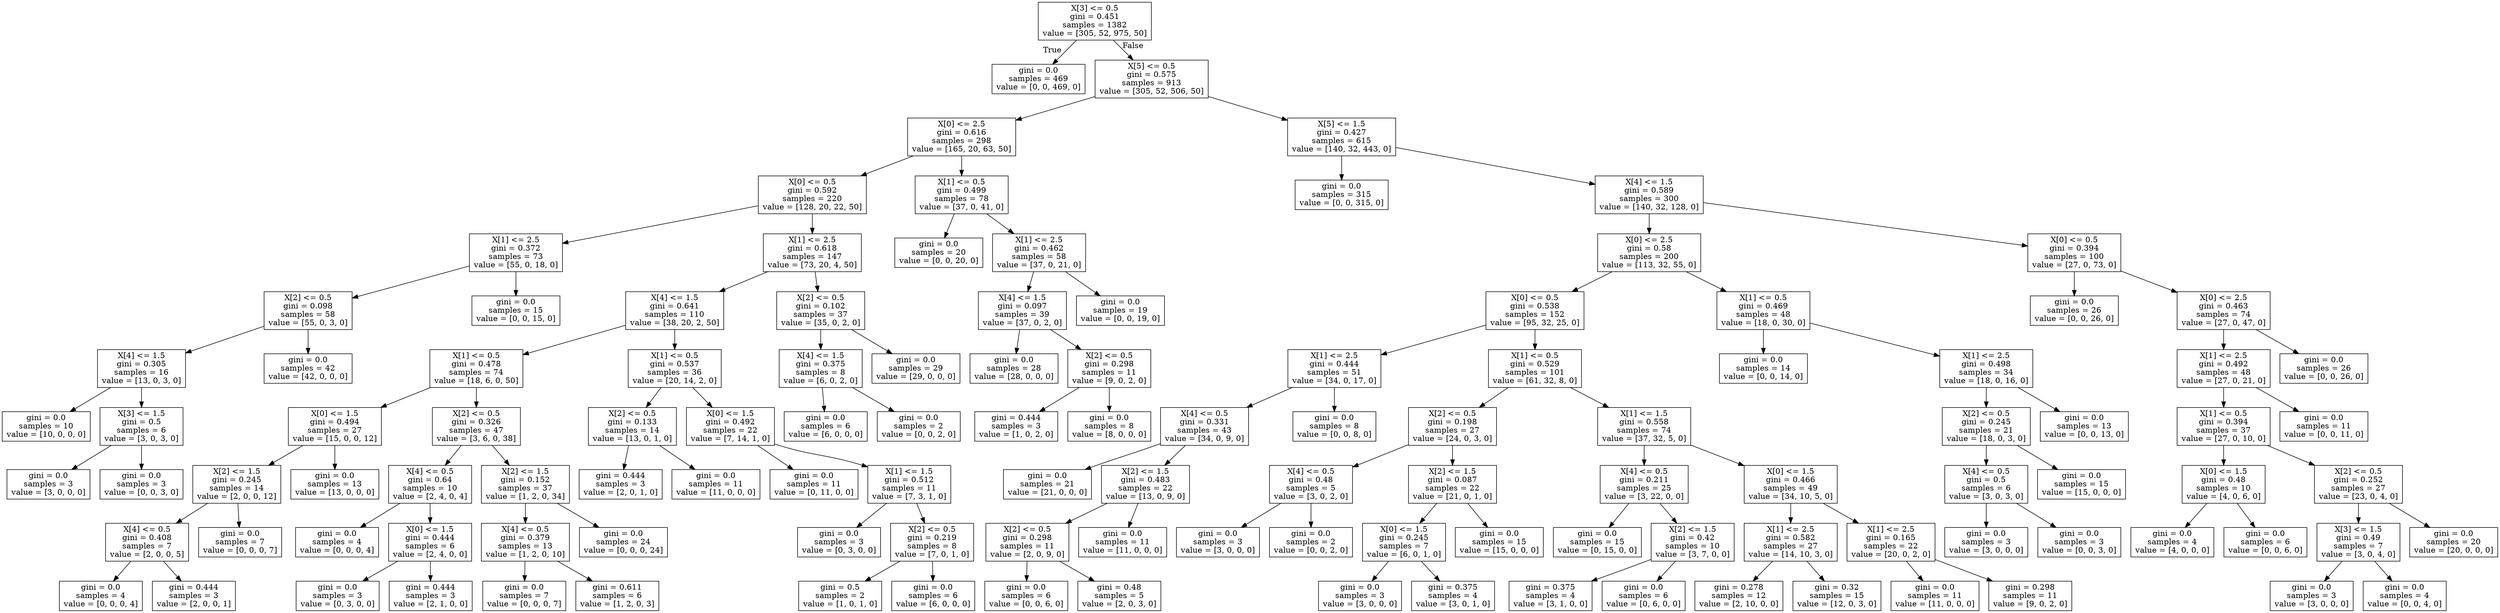 digraph Tree {
node [shape=box] ;
0 [label="X[3] <= 0.5\ngini = 0.451\nsamples = 1382\nvalue = [305, 52, 975, 50]"] ;
1 [label="gini = 0.0\nsamples = 469\nvalue = [0, 0, 469, 0]"] ;
0 -> 1 [labeldistance=2.5, labelangle=45, headlabel="True"] ;
2 [label="X[5] <= 0.5\ngini = 0.575\nsamples = 913\nvalue = [305, 52, 506, 50]"] ;
0 -> 2 [labeldistance=2.5, labelangle=-45, headlabel="False"] ;
3 [label="X[0] <= 2.5\ngini = 0.616\nsamples = 298\nvalue = [165, 20, 63, 50]"] ;
2 -> 3 ;
4 [label="X[0] <= 0.5\ngini = 0.592\nsamples = 220\nvalue = [128, 20, 22, 50]"] ;
3 -> 4 ;
5 [label="X[1] <= 2.5\ngini = 0.372\nsamples = 73\nvalue = [55, 0, 18, 0]"] ;
4 -> 5 ;
6 [label="X[2] <= 0.5\ngini = 0.098\nsamples = 58\nvalue = [55, 0, 3, 0]"] ;
5 -> 6 ;
7 [label="X[4] <= 1.5\ngini = 0.305\nsamples = 16\nvalue = [13, 0, 3, 0]"] ;
6 -> 7 ;
8 [label="gini = 0.0\nsamples = 10\nvalue = [10, 0, 0, 0]"] ;
7 -> 8 ;
9 [label="X[3] <= 1.5\ngini = 0.5\nsamples = 6\nvalue = [3, 0, 3, 0]"] ;
7 -> 9 ;
10 [label="gini = 0.0\nsamples = 3\nvalue = [3, 0, 0, 0]"] ;
9 -> 10 ;
11 [label="gini = 0.0\nsamples = 3\nvalue = [0, 0, 3, 0]"] ;
9 -> 11 ;
12 [label="gini = 0.0\nsamples = 42\nvalue = [42, 0, 0, 0]"] ;
6 -> 12 ;
13 [label="gini = 0.0\nsamples = 15\nvalue = [0, 0, 15, 0]"] ;
5 -> 13 ;
14 [label="X[1] <= 2.5\ngini = 0.618\nsamples = 147\nvalue = [73, 20, 4, 50]"] ;
4 -> 14 ;
15 [label="X[4] <= 1.5\ngini = 0.641\nsamples = 110\nvalue = [38, 20, 2, 50]"] ;
14 -> 15 ;
16 [label="X[1] <= 0.5\ngini = 0.478\nsamples = 74\nvalue = [18, 6, 0, 50]"] ;
15 -> 16 ;
17 [label="X[0] <= 1.5\ngini = 0.494\nsamples = 27\nvalue = [15, 0, 0, 12]"] ;
16 -> 17 ;
18 [label="X[2] <= 1.5\ngini = 0.245\nsamples = 14\nvalue = [2, 0, 0, 12]"] ;
17 -> 18 ;
19 [label="X[4] <= 0.5\ngini = 0.408\nsamples = 7\nvalue = [2, 0, 0, 5]"] ;
18 -> 19 ;
20 [label="gini = 0.0\nsamples = 4\nvalue = [0, 0, 0, 4]"] ;
19 -> 20 ;
21 [label="gini = 0.444\nsamples = 3\nvalue = [2, 0, 0, 1]"] ;
19 -> 21 ;
22 [label="gini = 0.0\nsamples = 7\nvalue = [0, 0, 0, 7]"] ;
18 -> 22 ;
23 [label="gini = 0.0\nsamples = 13\nvalue = [13, 0, 0, 0]"] ;
17 -> 23 ;
24 [label="X[2] <= 0.5\ngini = 0.326\nsamples = 47\nvalue = [3, 6, 0, 38]"] ;
16 -> 24 ;
25 [label="X[4] <= 0.5\ngini = 0.64\nsamples = 10\nvalue = [2, 4, 0, 4]"] ;
24 -> 25 ;
26 [label="gini = 0.0\nsamples = 4\nvalue = [0, 0, 0, 4]"] ;
25 -> 26 ;
27 [label="X[0] <= 1.5\ngini = 0.444\nsamples = 6\nvalue = [2, 4, 0, 0]"] ;
25 -> 27 ;
28 [label="gini = 0.0\nsamples = 3\nvalue = [0, 3, 0, 0]"] ;
27 -> 28 ;
29 [label="gini = 0.444\nsamples = 3\nvalue = [2, 1, 0, 0]"] ;
27 -> 29 ;
30 [label="X[2] <= 1.5\ngini = 0.152\nsamples = 37\nvalue = [1, 2, 0, 34]"] ;
24 -> 30 ;
31 [label="X[4] <= 0.5\ngini = 0.379\nsamples = 13\nvalue = [1, 2, 0, 10]"] ;
30 -> 31 ;
32 [label="gini = 0.0\nsamples = 7\nvalue = [0, 0, 0, 7]"] ;
31 -> 32 ;
33 [label="gini = 0.611\nsamples = 6\nvalue = [1, 2, 0, 3]"] ;
31 -> 33 ;
34 [label="gini = 0.0\nsamples = 24\nvalue = [0, 0, 0, 24]"] ;
30 -> 34 ;
35 [label="X[1] <= 0.5\ngini = 0.537\nsamples = 36\nvalue = [20, 14, 2, 0]"] ;
15 -> 35 ;
36 [label="X[2] <= 0.5\ngini = 0.133\nsamples = 14\nvalue = [13, 0, 1, 0]"] ;
35 -> 36 ;
37 [label="gini = 0.444\nsamples = 3\nvalue = [2, 0, 1, 0]"] ;
36 -> 37 ;
38 [label="gini = 0.0\nsamples = 11\nvalue = [11, 0, 0, 0]"] ;
36 -> 38 ;
39 [label="X[0] <= 1.5\ngini = 0.492\nsamples = 22\nvalue = [7, 14, 1, 0]"] ;
35 -> 39 ;
40 [label="gini = 0.0\nsamples = 11\nvalue = [0, 11, 0, 0]"] ;
39 -> 40 ;
41 [label="X[1] <= 1.5\ngini = 0.512\nsamples = 11\nvalue = [7, 3, 1, 0]"] ;
39 -> 41 ;
42 [label="gini = 0.0\nsamples = 3\nvalue = [0, 3, 0, 0]"] ;
41 -> 42 ;
43 [label="X[2] <= 0.5\ngini = 0.219\nsamples = 8\nvalue = [7, 0, 1, 0]"] ;
41 -> 43 ;
44 [label="gini = 0.5\nsamples = 2\nvalue = [1, 0, 1, 0]"] ;
43 -> 44 ;
45 [label="gini = 0.0\nsamples = 6\nvalue = [6, 0, 0, 0]"] ;
43 -> 45 ;
46 [label="X[2] <= 0.5\ngini = 0.102\nsamples = 37\nvalue = [35, 0, 2, 0]"] ;
14 -> 46 ;
47 [label="X[4] <= 1.5\ngini = 0.375\nsamples = 8\nvalue = [6, 0, 2, 0]"] ;
46 -> 47 ;
48 [label="gini = 0.0\nsamples = 6\nvalue = [6, 0, 0, 0]"] ;
47 -> 48 ;
49 [label="gini = 0.0\nsamples = 2\nvalue = [0, 0, 2, 0]"] ;
47 -> 49 ;
50 [label="gini = 0.0\nsamples = 29\nvalue = [29, 0, 0, 0]"] ;
46 -> 50 ;
51 [label="X[1] <= 0.5\ngini = 0.499\nsamples = 78\nvalue = [37, 0, 41, 0]"] ;
3 -> 51 ;
52 [label="gini = 0.0\nsamples = 20\nvalue = [0, 0, 20, 0]"] ;
51 -> 52 ;
53 [label="X[1] <= 2.5\ngini = 0.462\nsamples = 58\nvalue = [37, 0, 21, 0]"] ;
51 -> 53 ;
54 [label="X[4] <= 1.5\ngini = 0.097\nsamples = 39\nvalue = [37, 0, 2, 0]"] ;
53 -> 54 ;
55 [label="gini = 0.0\nsamples = 28\nvalue = [28, 0, 0, 0]"] ;
54 -> 55 ;
56 [label="X[2] <= 0.5\ngini = 0.298\nsamples = 11\nvalue = [9, 0, 2, 0]"] ;
54 -> 56 ;
57 [label="gini = 0.444\nsamples = 3\nvalue = [1, 0, 2, 0]"] ;
56 -> 57 ;
58 [label="gini = 0.0\nsamples = 8\nvalue = [8, 0, 0, 0]"] ;
56 -> 58 ;
59 [label="gini = 0.0\nsamples = 19\nvalue = [0, 0, 19, 0]"] ;
53 -> 59 ;
60 [label="X[5] <= 1.5\ngini = 0.427\nsamples = 615\nvalue = [140, 32, 443, 0]"] ;
2 -> 60 ;
61 [label="gini = 0.0\nsamples = 315\nvalue = [0, 0, 315, 0]"] ;
60 -> 61 ;
62 [label="X[4] <= 1.5\ngini = 0.589\nsamples = 300\nvalue = [140, 32, 128, 0]"] ;
60 -> 62 ;
63 [label="X[0] <= 2.5\ngini = 0.58\nsamples = 200\nvalue = [113, 32, 55, 0]"] ;
62 -> 63 ;
64 [label="X[0] <= 0.5\ngini = 0.538\nsamples = 152\nvalue = [95, 32, 25, 0]"] ;
63 -> 64 ;
65 [label="X[1] <= 2.5\ngini = 0.444\nsamples = 51\nvalue = [34, 0, 17, 0]"] ;
64 -> 65 ;
66 [label="X[4] <= 0.5\ngini = 0.331\nsamples = 43\nvalue = [34, 0, 9, 0]"] ;
65 -> 66 ;
67 [label="gini = 0.0\nsamples = 21\nvalue = [21, 0, 0, 0]"] ;
66 -> 67 ;
68 [label="X[2] <= 1.5\ngini = 0.483\nsamples = 22\nvalue = [13, 0, 9, 0]"] ;
66 -> 68 ;
69 [label="X[2] <= 0.5\ngini = 0.298\nsamples = 11\nvalue = [2, 0, 9, 0]"] ;
68 -> 69 ;
70 [label="gini = 0.0\nsamples = 6\nvalue = [0, 0, 6, 0]"] ;
69 -> 70 ;
71 [label="gini = 0.48\nsamples = 5\nvalue = [2, 0, 3, 0]"] ;
69 -> 71 ;
72 [label="gini = 0.0\nsamples = 11\nvalue = [11, 0, 0, 0]"] ;
68 -> 72 ;
73 [label="gini = 0.0\nsamples = 8\nvalue = [0, 0, 8, 0]"] ;
65 -> 73 ;
74 [label="X[1] <= 0.5\ngini = 0.529\nsamples = 101\nvalue = [61, 32, 8, 0]"] ;
64 -> 74 ;
75 [label="X[2] <= 0.5\ngini = 0.198\nsamples = 27\nvalue = [24, 0, 3, 0]"] ;
74 -> 75 ;
76 [label="X[4] <= 0.5\ngini = 0.48\nsamples = 5\nvalue = [3, 0, 2, 0]"] ;
75 -> 76 ;
77 [label="gini = 0.0\nsamples = 3\nvalue = [3, 0, 0, 0]"] ;
76 -> 77 ;
78 [label="gini = 0.0\nsamples = 2\nvalue = [0, 0, 2, 0]"] ;
76 -> 78 ;
79 [label="X[2] <= 1.5\ngini = 0.087\nsamples = 22\nvalue = [21, 0, 1, 0]"] ;
75 -> 79 ;
80 [label="X[0] <= 1.5\ngini = 0.245\nsamples = 7\nvalue = [6, 0, 1, 0]"] ;
79 -> 80 ;
81 [label="gini = 0.0\nsamples = 3\nvalue = [3, 0, 0, 0]"] ;
80 -> 81 ;
82 [label="gini = 0.375\nsamples = 4\nvalue = [3, 0, 1, 0]"] ;
80 -> 82 ;
83 [label="gini = 0.0\nsamples = 15\nvalue = [15, 0, 0, 0]"] ;
79 -> 83 ;
84 [label="X[1] <= 1.5\ngini = 0.558\nsamples = 74\nvalue = [37, 32, 5, 0]"] ;
74 -> 84 ;
85 [label="X[4] <= 0.5\ngini = 0.211\nsamples = 25\nvalue = [3, 22, 0, 0]"] ;
84 -> 85 ;
86 [label="gini = 0.0\nsamples = 15\nvalue = [0, 15, 0, 0]"] ;
85 -> 86 ;
87 [label="X[2] <= 1.5\ngini = 0.42\nsamples = 10\nvalue = [3, 7, 0, 0]"] ;
85 -> 87 ;
88 [label="gini = 0.375\nsamples = 4\nvalue = [3, 1, 0, 0]"] ;
87 -> 88 ;
89 [label="gini = 0.0\nsamples = 6\nvalue = [0, 6, 0, 0]"] ;
87 -> 89 ;
90 [label="X[0] <= 1.5\ngini = 0.466\nsamples = 49\nvalue = [34, 10, 5, 0]"] ;
84 -> 90 ;
91 [label="X[1] <= 2.5\ngini = 0.582\nsamples = 27\nvalue = [14, 10, 3, 0]"] ;
90 -> 91 ;
92 [label="gini = 0.278\nsamples = 12\nvalue = [2, 10, 0, 0]"] ;
91 -> 92 ;
93 [label="gini = 0.32\nsamples = 15\nvalue = [12, 0, 3, 0]"] ;
91 -> 93 ;
94 [label="X[1] <= 2.5\ngini = 0.165\nsamples = 22\nvalue = [20, 0, 2, 0]"] ;
90 -> 94 ;
95 [label="gini = 0.0\nsamples = 11\nvalue = [11, 0, 0, 0]"] ;
94 -> 95 ;
96 [label="gini = 0.298\nsamples = 11\nvalue = [9, 0, 2, 0]"] ;
94 -> 96 ;
97 [label="X[1] <= 0.5\ngini = 0.469\nsamples = 48\nvalue = [18, 0, 30, 0]"] ;
63 -> 97 ;
98 [label="gini = 0.0\nsamples = 14\nvalue = [0, 0, 14, 0]"] ;
97 -> 98 ;
99 [label="X[1] <= 2.5\ngini = 0.498\nsamples = 34\nvalue = [18, 0, 16, 0]"] ;
97 -> 99 ;
100 [label="X[2] <= 0.5\ngini = 0.245\nsamples = 21\nvalue = [18, 0, 3, 0]"] ;
99 -> 100 ;
101 [label="X[4] <= 0.5\ngini = 0.5\nsamples = 6\nvalue = [3, 0, 3, 0]"] ;
100 -> 101 ;
102 [label="gini = 0.0\nsamples = 3\nvalue = [3, 0, 0, 0]"] ;
101 -> 102 ;
103 [label="gini = 0.0\nsamples = 3\nvalue = [0, 0, 3, 0]"] ;
101 -> 103 ;
104 [label="gini = 0.0\nsamples = 15\nvalue = [15, 0, 0, 0]"] ;
100 -> 104 ;
105 [label="gini = 0.0\nsamples = 13\nvalue = [0, 0, 13, 0]"] ;
99 -> 105 ;
106 [label="X[0] <= 0.5\ngini = 0.394\nsamples = 100\nvalue = [27, 0, 73, 0]"] ;
62 -> 106 ;
107 [label="gini = 0.0\nsamples = 26\nvalue = [0, 0, 26, 0]"] ;
106 -> 107 ;
108 [label="X[0] <= 2.5\ngini = 0.463\nsamples = 74\nvalue = [27, 0, 47, 0]"] ;
106 -> 108 ;
109 [label="X[1] <= 2.5\ngini = 0.492\nsamples = 48\nvalue = [27, 0, 21, 0]"] ;
108 -> 109 ;
110 [label="X[1] <= 0.5\ngini = 0.394\nsamples = 37\nvalue = [27, 0, 10, 0]"] ;
109 -> 110 ;
111 [label="X[0] <= 1.5\ngini = 0.48\nsamples = 10\nvalue = [4, 0, 6, 0]"] ;
110 -> 111 ;
112 [label="gini = 0.0\nsamples = 4\nvalue = [4, 0, 0, 0]"] ;
111 -> 112 ;
113 [label="gini = 0.0\nsamples = 6\nvalue = [0, 0, 6, 0]"] ;
111 -> 113 ;
114 [label="X[2] <= 0.5\ngini = 0.252\nsamples = 27\nvalue = [23, 0, 4, 0]"] ;
110 -> 114 ;
115 [label="X[3] <= 1.5\ngini = 0.49\nsamples = 7\nvalue = [3, 0, 4, 0]"] ;
114 -> 115 ;
116 [label="gini = 0.0\nsamples = 3\nvalue = [3, 0, 0, 0]"] ;
115 -> 116 ;
117 [label="gini = 0.0\nsamples = 4\nvalue = [0, 0, 4, 0]"] ;
115 -> 117 ;
118 [label="gini = 0.0\nsamples = 20\nvalue = [20, 0, 0, 0]"] ;
114 -> 118 ;
119 [label="gini = 0.0\nsamples = 11\nvalue = [0, 0, 11, 0]"] ;
109 -> 119 ;
120 [label="gini = 0.0\nsamples = 26\nvalue = [0, 0, 26, 0]"] ;
108 -> 120 ;
}